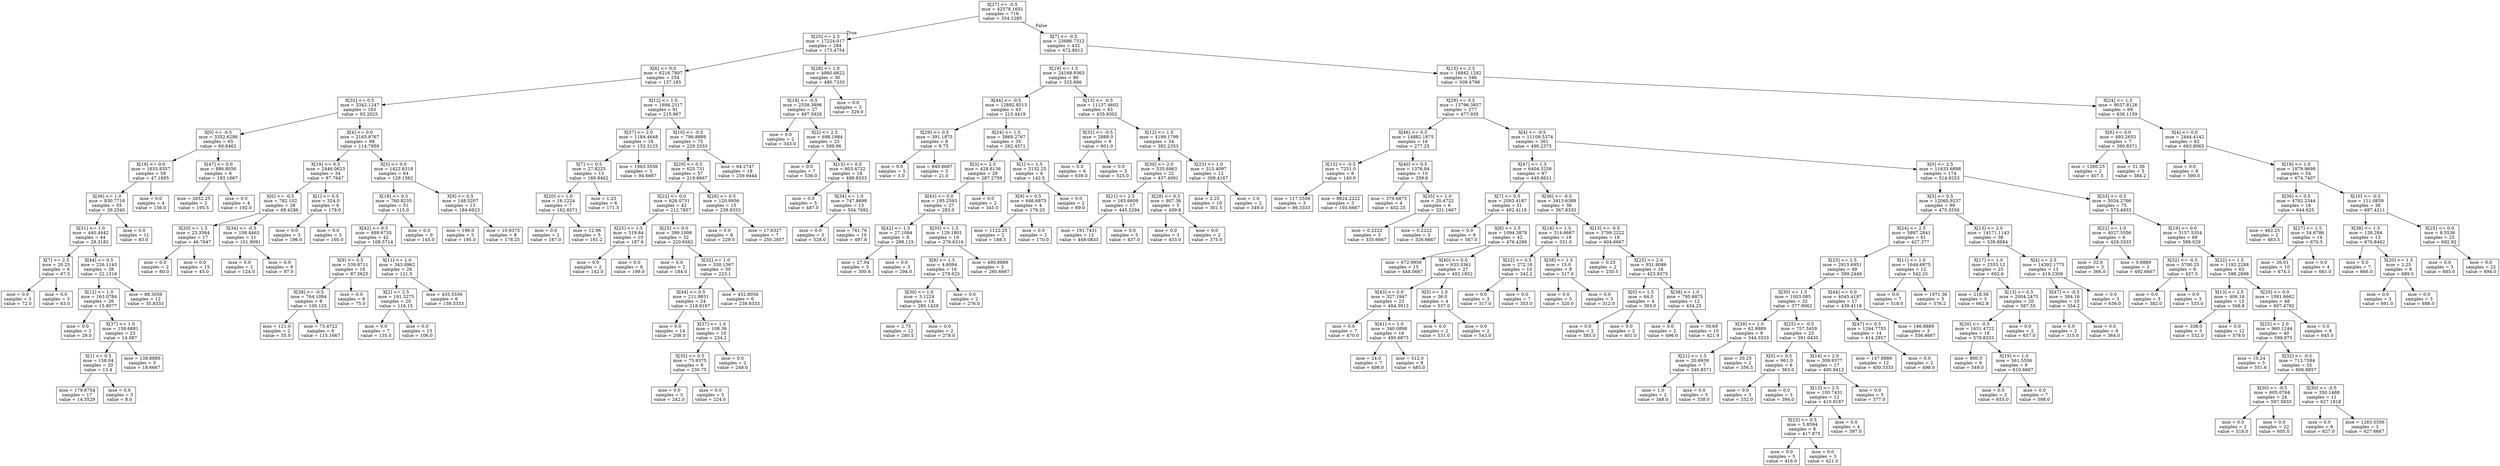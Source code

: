 digraph Tree {
node [shape=box] ;
0 [label="X[27] <= -0.5\nmse = 42578.1651\nsamples = 716\nvalue = 354.1285"] ;
1 [label="X[25] <= 2.5\nmse = 17224.017\nsamples = 284\nvalue = 173.4754"] ;
0 -> 1 [labeldistance=2.5, labelangle=45, headlabel="True"] ;
2 [label="X[6] <= 0.0\nmse = 6216.7807\nsamples = 254\nvalue = 137.185"] ;
1 -> 2 ;
3 [label="X[32] <= 0.5\nmse = 3342.1247\nsamples = 163\nvalue = 93.2025"] ;
2 -> 3 ;
4 [label="X[0] <= -0.5\nmse = 3352.6286\nsamples = 65\nvalue = 60.6462"] ;
3 -> 4 ;
5 [label="X[19] <= 0.0\nmse = 1635.8357\nsamples = 59\nvalue = 47.1695"] ;
4 -> 5 ;
6 [label="X[36] <= 1.0\nmse = 830.7716\nsamples = 55\nvalue = 39.2545"] ;
5 -> 6 ;
7 [label="X[31] <= 1.0\nmse = 440.4442\nsamples = 44\nvalue = 28.3182"] ;
6 -> 7 ;
8 [label="X[7] <= 2.5\nmse = 20.25\nsamples = 6\nvalue = 67.5"] ;
7 -> 8 ;
9 [label="mse = 0.0\nsamples = 3\nvalue = 72.0"] ;
8 -> 9 ;
10 [label="mse = 0.0\nsamples = 3\nvalue = 63.0"] ;
8 -> 10 ;
11 [label="X[44] <= 0.5\nmse = 226.1143\nsamples = 38\nvalue = 22.1316"] ;
7 -> 11 ;
12 [label="X[12] <= 1.0\nmse = 163.0784\nsamples = 26\nvalue = 15.8077"] ;
11 -> 12 ;
13 [label="mse = 0.0\nsamples = 3\nvalue = 29.0"] ;
12 -> 13 ;
14 [label="X[37] <= 1.0\nmse = 158.6881\nsamples = 23\nvalue = 14.087"] ;
12 -> 14 ;
15 [label="X[1] <= 0.5\nmse = 158.04\nsamples = 20\nvalue = 13.4"] ;
14 -> 15 ;
16 [label="mse = 179.8754\nsamples = 17\nvalue = 14.3529"] ;
15 -> 16 ;
17 [label="mse = 0.0\nsamples = 3\nvalue = 8.0"] ;
15 -> 17 ;
18 [label="mse = 138.8889\nsamples = 3\nvalue = 18.6667"] ;
14 -> 18 ;
19 [label="mse = 88.3056\nsamples = 12\nvalue = 35.8333"] ;
11 -> 19 ;
20 [label="mse = 0.0\nsamples = 11\nvalue = 83.0"] ;
6 -> 20 ;
21 [label="mse = 0.0\nsamples = 4\nvalue = 156.0"] ;
5 -> 21 ;
22 [label="X[47] <= 0.0\nmse = 886.8056\nsamples = 6\nvalue = 193.1667"] ;
4 -> 22 ;
23 [label="mse = 2652.25\nsamples = 2\nvalue = 195.5"] ;
22 -> 23 ;
24 [label="mse = 0.0\nsamples = 4\nvalue = 192.0"] ;
22 -> 24 ;
25 [label="X[4] <= 0.0\nmse = 2165.8767\nsamples = 98\nvalue = 114.7959"] ;
3 -> 25 ;
26 [label="X[19] <= 0.5\nmse = 2446.0623\nsamples = 34\nvalue = 87.7647"] ;
25 -> 26 ;
27 [label="X[0] <= -0.5\nmse = 782.102\nsamples = 28\nvalue = 68.4286"] ;
26 -> 27 ;
28 [label="X[20] <= 1.5\nmse = 23.3564\nsamples = 17\nvalue = 46.7647"] ;
27 -> 28 ;
29 [label="mse = 0.0\nsamples = 2\nvalue = 60.0"] ;
28 -> 29 ;
30 [label="mse = 0.0\nsamples = 15\nvalue = 45.0"] ;
28 -> 30 ;
31 [label="X[34] <= -0.5\nmse = 108.4463\nsamples = 11\nvalue = 101.9091"] ;
27 -> 31 ;
32 [label="mse = 0.0\nsamples = 2\nvalue = 124.0"] ;
31 -> 32 ;
33 [label="mse = 0.0\nsamples = 9\nvalue = 97.0"] ;
31 -> 33 ;
34 [label="X[1] <= 0.5\nmse = 324.0\nsamples = 6\nvalue = 178.0"] ;
26 -> 34 ;
35 [label="mse = 0.0\nsamples = 3\nvalue = 196.0"] ;
34 -> 35 ;
36 [label="mse = 0.0\nsamples = 3\nvalue = 160.0"] ;
34 -> 36 ;
37 [label="X[3] <= 0.0\nmse = 1422.6318\nsamples = 64\nvalue = 129.1562"] ;
25 -> 37 ;
38 [label="X[18] <= 0.5\nmse = 760.8235\nsamples = 51\nvalue = 115.0"] ;
37 -> 38 ;
39 [label="X[42] <= 0.5\nmse = 689.6735\nsamples = 42\nvalue = 108.5714"] ;
38 -> 39 ;
40 [label="X[9] <= 0.5\nmse = 539.8711\nsamples = 16\nvalue = 87.5625"] ;
39 -> 40 ;
41 [label="X[38] <= -0.5\nmse = 764.1094\nsamples = 8\nvalue = 100.125"] ;
40 -> 41 ;
42 [label="mse = 121.0\nsamples = 2\nvalue = 55.0"] ;
41 -> 42 ;
43 [label="mse = 73.4722\nsamples = 6\nvalue = 115.1667"] ;
41 -> 43 ;
44 [label="mse = 0.0\nsamples = 8\nvalue = 75.0"] ;
40 -> 44 ;
45 [label="X[11] <= 1.0\nmse = 343.0962\nsamples = 26\nvalue = 121.5"] ;
39 -> 45 ;
46 [label="X[2] <= 2.5\nmse = 191.3275\nsamples = 20\nvalue = 116.15"] ;
45 -> 46 ;
47 [label="mse = 0.0\nsamples = 7\nvalue = 135.0"] ;
46 -> 47 ;
48 [label="mse = 0.0\nsamples = 13\nvalue = 106.0"] ;
46 -> 48 ;
49 [label="mse = 435.5556\nsamples = 6\nvalue = 139.3333"] ;
45 -> 49 ;
50 [label="mse = 0.0\nsamples = 9\nvalue = 145.0"] ;
38 -> 50 ;
51 [label="X[9] <= 0.5\nmse = 148.5207\nsamples = 13\nvalue = 184.6923"] ;
37 -> 51 ;
52 [label="mse = 196.0\nsamples = 5\nvalue = 195.0"] ;
51 -> 52 ;
53 [label="mse = 10.9375\nsamples = 8\nvalue = 178.25"] ;
51 -> 53 ;
54 [label="X[12] <= 1.0\nmse = 1694.2517\nsamples = 91\nvalue = 215.967"] ;
2 -> 54 ;
55 [label="X[37] <= 2.0\nmse = 1184.4648\nsamples = 16\nvalue = 153.3125"] ;
54 -> 55 ;
56 [label="X[7] <= 0.5\nmse = 27.8225\nsamples = 13\nvalue = 166.8462"] ;
55 -> 56 ;
57 [label="X[20] <= 1.0\nmse = 16.1224\nsamples = 7\nvalue = 162.8571"] ;
56 -> 57 ;
58 [label="mse = 0.0\nsamples = 2\nvalue = 167.0"] ;
57 -> 58 ;
59 [label="mse = 12.96\nsamples = 5\nvalue = 161.2"] ;
57 -> 59 ;
60 [label="mse = 1.25\nsamples = 6\nvalue = 171.5"] ;
56 -> 60 ;
61 [label="mse = 1963.5556\nsamples = 3\nvalue = 94.6667"] ;
55 -> 61 ;
62 [label="X[10] <= -0.5\nmse = 786.8889\nsamples = 75\nvalue = 229.3333"] ;
54 -> 62 ;
63 [label="X[29] <= 0.5\nmse = 625.731\nsamples = 57\nvalue = 219.6667"] ;
62 -> 63 ;
64 [label="X[22] <= 0.0\nmse = 626.0731\nsamples = 42\nvalue = 212.7857"] ;
63 -> 64 ;
65 [label="X[25] <= 1.5\nmse = 519.84\nsamples = 10\nvalue = 187.6"] ;
64 -> 65 ;
66 [label="mse = 0.0\nsamples = 2\nvalue = 142.0"] ;
65 -> 66 ;
67 [label="mse = 0.0\nsamples = 8\nvalue = 199.0"] ;
65 -> 67 ;
68 [label="X[25] <= 0.0\nmse = 399.1006\nsamples = 32\nvalue = 220.6562"] ;
64 -> 68 ;
69 [label="mse = 0.0\nsamples = 2\nvalue = 184.0"] ;
68 -> 69 ;
70 [label="X[32] <= 1.0\nmse = 330.1567\nsamples = 30\nvalue = 223.1"] ;
68 -> 70 ;
71 [label="X[44] <= 0.5\nmse = 211.9931\nsamples = 24\nvalue = 218.9167"] ;
70 -> 71 ;
72 [label="mse = 0.0\nsamples = 14\nvalue = 208.0"] ;
71 -> 72 ;
73 [label="X[37] <= 1.0\nmse = 108.36\nsamples = 10\nvalue = 234.2"] ;
71 -> 73 ;
74 [label="X[35] <= 0.5\nmse = 75.9375\nsamples = 8\nvalue = 230.75"] ;
73 -> 74 ;
75 [label="mse = 0.0\nsamples = 3\nvalue = 242.0"] ;
74 -> 75 ;
76 [label="mse = 0.0\nsamples = 5\nvalue = 224.0"] ;
74 -> 76 ;
77 [label="mse = 0.0\nsamples = 2\nvalue = 248.0"] ;
73 -> 77 ;
78 [label="mse = 452.8056\nsamples = 6\nvalue = 239.8333"] ;
70 -> 78 ;
79 [label="X[26] <= 0.5\nmse = 120.9956\nsamples = 15\nvalue = 238.9333"] ;
63 -> 79 ;
80 [label="mse = 0.0\nsamples = 8\nvalue = 229.0"] ;
79 -> 80 ;
81 [label="mse = 17.6327\nsamples = 7\nvalue = 250.2857"] ;
79 -> 81 ;
82 [label="mse = 64.2747\nsamples = 18\nvalue = 259.9444"] ;
62 -> 82 ;
83 [label="X[28] <= 1.0\nmse = 4860.6622\nsamples = 30\nvalue = 480.7333"] ;
1 -> 83 ;
84 [label="X[19] <= -0.5\nmse = 2558.3896\nsamples = 27\nvalue = 497.5926"] ;
83 -> 84 ;
85 [label="mse = 0.0\nsamples = 2\nvalue = 343.0"] ;
84 -> 85 ;
86 [label="X[2] <= 2.5\nmse = 698.1984\nsamples = 25\nvalue = 509.96"] ;
84 -> 86 ;
87 [label="mse = 0.0\nsamples = 7\nvalue = 536.0"] ;
86 -> 87 ;
88 [label="X[13] <= 0.5\nmse = 603.4722\nsamples = 18\nvalue = 499.8333"] ;
86 -> 88 ;
89 [label="mse = 0.0\nsamples = 5\nvalue = 487.0"] ;
88 -> 89 ;
90 [label="X[34] <= 1.0\nmse = 747.8698\nsamples = 13\nvalue = 504.7692"] ;
88 -> 90 ;
91 [label="mse = 0.0\nsamples = 3\nvalue = 528.0"] ;
90 -> 91 ;
92 [label="mse = 761.76\nsamples = 10\nvalue = 497.8"] ;
90 -> 92 ;
93 [label="mse = 0.0\nsamples = 3\nvalue = 329.0"] ;
83 -> 93 ;
94 [label="X[7] <= -0.5\nmse = 23686.7312\nsamples = 432\nvalue = 472.8912"] ;
0 -> 94 [labeldistance=2.5, labelangle=-45, headlabel="False"] ;
95 [label="X[19] <= 1.5\nmse = 24168.9363\nsamples = 86\nvalue = 325.686"] ;
94 -> 95 ;
96 [label="X[44] <= -0.5\nmse = 12892.8513\nsamples = 43\nvalue = 215.4419"] ;
95 -> 96 ;
97 [label="X[29] <= 0.5\nmse = 391.1875\nsamples = 8\nvalue = 9.75"] ;
96 -> 97 ;
98 [label="mse = 0.0\nsamples = 5\nvalue = 3.0"] ;
97 -> 98 ;
99 [label="mse = 840.6667\nsamples = 3\nvalue = 21.0"] ;
97 -> 99 ;
100 [label="X[24] <= 1.5\nmse = 3869.2767\nsamples = 35\nvalue = 262.4571"] ;
96 -> 100 ;
101 [label="X[3] <= 2.5\nmse = 428.6136\nsamples = 29\nvalue = 287.2759"] ;
100 -> 101 ;
102 [label="X[43] <= 0.0\nmse = 195.2593\nsamples = 27\nvalue = 283.0"] ;
101 -> 102 ;
103 [label="X[42] <= 1.5\nmse = 27.1094\nsamples = 8\nvalue = 298.125"] ;
102 -> 103 ;
104 [label="mse = 27.04\nsamples = 5\nvalue = 300.6"] ;
103 -> 104 ;
105 [label="mse = 0.0\nsamples = 3\nvalue = 294.0"] ;
103 -> 105 ;
106 [label="X[35] <= 1.5\nmse = 129.1801\nsamples = 19\nvalue = 276.6316"] ;
102 -> 106 ;
107 [label="X[9] <= 1.5\nmse = 4.6094\nsamples = 16\nvalue = 279.625"] ;
106 -> 107 ;
108 [label="X[30] <= 1.0\nmse = 3.1224\nsamples = 14\nvalue = 280.1429"] ;
107 -> 108 ;
109 [label="mse = 2.75\nsamples = 12\nvalue = 280.5"] ;
108 -> 109 ;
110 [label="mse = 0.0\nsamples = 2\nvalue = 278.0"] ;
108 -> 110 ;
111 [label="mse = 0.0\nsamples = 2\nvalue = 276.0"] ;
107 -> 111 ;
112 [label="mse = 490.8889\nsamples = 3\nvalue = 260.6667"] ;
106 -> 112 ;
113 [label="mse = 0.0\nsamples = 2\nvalue = 345.0"] ;
101 -> 113 ;
114 [label="X[1] <= 1.5\nmse = 3132.25\nsamples = 6\nvalue = 142.5"] ;
100 -> 114 ;
115 [label="X[9] <= 0.5\nmse = 646.6875\nsamples = 4\nvalue = 179.25"] ;
114 -> 115 ;
116 [label="mse = 1122.25\nsamples = 2\nvalue = 188.5"] ;
115 -> 116 ;
117 [label="mse = 0.0\nsamples = 2\nvalue = 170.0"] ;
115 -> 117 ;
118 [label="mse = 0.0\nsamples = 2\nvalue = 69.0"] ;
114 -> 118 ;
119 [label="X[13] <= -0.5\nmse = 11137.4602\nsamples = 43\nvalue = 435.9302"] ;
95 -> 119 ;
120 [label="X[32] <= -0.5\nmse = 2888.0\nsamples = 9\nvalue = 601.0"] ;
119 -> 120 ;
121 [label="mse = 0.0\nsamples = 6\nvalue = 639.0"] ;
120 -> 121 ;
122 [label="mse = 0.0\nsamples = 3\nvalue = 525.0"] ;
120 -> 122 ;
123 [label="X[12] <= 1.5\nmse = 4199.1799\nsamples = 34\nvalue = 392.2353"] ;
119 -> 123 ;
124 [label="X[30] <= 2.0\nmse = 535.6963\nsamples = 22\nvalue = 437.4091"] ;
123 -> 124 ;
125 [label="X[21] <= 2.5\nmse = 165.6609\nsamples = 17\nvalue = 445.5294"] ;
124 -> 125 ;
126 [label="mse = 191.7431\nsamples = 12\nvalue = 449.0833"] ;
125 -> 126 ;
127 [label="mse = 0.0\nsamples = 5\nvalue = 437.0"] ;
125 -> 127 ;
128 [label="X[28] <= 0.5\nmse = 807.36\nsamples = 5\nvalue = 409.8"] ;
124 -> 128 ;
129 [label="mse = 0.0\nsamples = 3\nvalue = 433.0"] ;
128 -> 129 ;
130 [label="mse = 0.0\nsamples = 2\nvalue = 375.0"] ;
128 -> 130 ;
131 [label="X[23] <= 1.0\nmse = 315.4097\nsamples = 12\nvalue = 309.4167"] ;
123 -> 131 ;
132 [label="mse = 2.25\nsamples = 10\nvalue = 301.5"] ;
131 -> 132 ;
133 [label="mse = 1.0\nsamples = 2\nvalue = 349.0"] ;
131 -> 133 ;
134 [label="X[15] <= 2.5\nmse = 16842.1282\nsamples = 346\nvalue = 509.4798"] ;
94 -> 134 ;
135 [label="X[29] <= 0.5\nmse = 13796.3857\nsamples = 277\nvalue = 477.935"] ;
134 -> 135 ;
136 [label="X[46] <= 0.5\nmse = 14882.1875\nsamples = 16\nvalue = 277.25"] ;
135 -> 136 ;
137 [label="X[13] <= -0.5\nmse = 7251.0\nsamples = 6\nvalue = 140.0"] ;
136 -> 137 ;
138 [label="mse = 117.5556\nsamples = 3\nvalue = 86.3333"] ;
137 -> 138 ;
139 [label="mse = 8624.2222\nsamples = 3\nvalue = 193.6667"] ;
137 -> 139 ;
140 [label="X[40] <= 0.5\nmse = 1376.84\nsamples = 10\nvalue = 359.6"] ;
136 -> 140 ;
141 [label="mse = 379.6875\nsamples = 4\nvalue = 402.25"] ;
140 -> 141 ;
142 [label="X[35] <= 1.0\nmse = 20.4722\nsamples = 6\nvalue = 331.1667"] ;
140 -> 142 ;
143 [label="mse = 0.2222\nsamples = 3\nvalue = 335.6667"] ;
142 -> 143 ;
144 [label="mse = 0.2222\nsamples = 3\nvalue = 326.6667"] ;
142 -> 144 ;
145 [label="X[4] <= -0.5\nmse = 11109.5374\nsamples = 261\nvalue = 490.2375"] ;
135 -> 145 ;
146 [label="X[47] <= 1.5\nmse = 6404.3258\nsamples = 87\nvalue = 440.8621"] ;
145 -> 146 ;
147 [label="X[7] <= 0.5\nmse = 2093.4187\nsamples = 51\nvalue = 492.4118"] ;
146 -> 147 ;
148 [label="mse = 0.0\nsamples = 9\nvalue = 567.0"] ;
147 -> 148 ;
149 [label="X[8] <= 1.5\nmse = 1094.3878\nsamples = 42\nvalue = 476.4286"] ;
147 -> 149 ;
150 [label="mse = 672.9956\nsamples = 15\nvalue = 448.0667"] ;
149 -> 150 ;
151 [label="X[40] <= 0.0\nmse = 633.3361\nsamples = 27\nvalue = 492.1852"] ;
149 -> 151 ;
152 [label="X[43] <= 0.0\nmse = 327.1947\nsamples = 23\nvalue = 484.3913"] ;
151 -> 152 ;
153 [label="mse = 0.0\nsamples = 7\nvalue = 470.0"] ;
152 -> 153 ;
154 [label="X[41] <= 1.0\nmse = 340.0898\nsamples = 16\nvalue = 490.6875"] ;
152 -> 154 ;
155 [label="mse = 24.0\nsamples = 7\nvalue = 498.0"] ;
154 -> 155 ;
156 [label="mse = 512.0\nsamples = 9\nvalue = 485.0"] ;
154 -> 156 ;
157 [label="X[5] <= 1.0\nmse = 36.0\nsamples = 4\nvalue = 537.0"] ;
151 -> 157 ;
158 [label="mse = 0.0\nsamples = 2\nvalue = 531.0"] ;
157 -> 158 ;
159 [label="mse = 0.0\nsamples = 2\nvalue = 543.0"] ;
157 -> 159 ;
160 [label="X[36] <= -0.5\nmse = 3413.6389\nsamples = 36\nvalue = 367.8333"] ;
146 -> 160 ;
161 [label="X[16] <= 1.5\nmse = 314.6667\nsamples = 18\nvalue = 331.0"] ;
160 -> 161 ;
162 [label="X[22] <= 0.5\nmse = 272.16\nsamples = 10\nvalue = 342.2"] ;
161 -> 162 ;
163 [label="mse = 0.0\nsamples = 3\nvalue = 317.0"] ;
162 -> 163 ;
164 [label="mse = 0.0\nsamples = 7\nvalue = 353.0"] ;
162 -> 164 ;
165 [label="X[38] <= 1.5\nmse = 15.0\nsamples = 8\nvalue = 317.0"] ;
161 -> 165 ;
166 [label="mse = 0.0\nsamples = 5\nvalue = 320.0"] ;
165 -> 166 ;
167 [label="mse = 0.0\nsamples = 3\nvalue = 312.0"] ;
165 -> 167 ;
168 [label="X[13] <= -0.5\nmse = 3799.2222\nsamples = 18\nvalue = 404.6667"] ;
160 -> 168 ;
169 [label="mse = 0.25\nsamples = 2\nvalue = 250.5"] ;
168 -> 169 ;
170 [label="X[25] <= 2.0\nmse = 931.8086\nsamples = 16\nvalue = 423.9375"] ;
168 -> 170 ;
171 [label="X[0] <= 1.5\nmse = 64.0\nsamples = 4\nvalue = 393.0"] ;
170 -> 171 ;
172 [label="mse = 0.0\nsamples = 2\nvalue = 385.0"] ;
171 -> 172 ;
173 [label="mse = 0.0\nsamples = 2\nvalue = 401.0"] ;
171 -> 173 ;
174 [label="X[38] <= 1.0\nmse = 795.6875\nsamples = 12\nvalue = 434.25"] ;
170 -> 174 ;
175 [label="mse = 0.0\nsamples = 2\nvalue = 496.0"] ;
174 -> 175 ;
176 [label="mse = 39.69\nsamples = 10\nvalue = 421.9"] ;
174 -> 176 ;
177 [label="X[0] <= 2.5\nmse = 11633.6898\nsamples = 174\nvalue = 514.9253"] ;
145 -> 177 ;
178 [label="X[5] <= 0.5\nmse = 12065.9237\nsamples = 99\nvalue = 470.5556"] ;
177 -> 178 ;
179 [label="X[24] <= 2.5\nmse = 5897.2841\nsamples = 61\nvalue = 427.377"] ;
178 -> 179 ;
180 [label="X[23] <= 1.5\nmse = 2915.6951\nsamples = 49\nvalue = 399.2449"] ;
179 -> 180 ;
181 [label="X[30] <= 1.5\nmse = 1003.085\nsamples = 32\nvalue = 377.9062"] ;
180 -> 181 ;
182 [label="X[39] <= 1.0\nmse = 62.8889\nsamples = 9\nvalue = 344.3333"] ;
181 -> 182 ;
183 [label="X[21] <= 1.5\nmse = 20.6939\nsamples = 7\nvalue = 340.8571"] ;
182 -> 183 ;
184 [label="mse = 1.0\nsamples = 2\nvalue = 348.0"] ;
183 -> 184 ;
185 [label="mse = 0.0\nsamples = 5\nvalue = 338.0"] ;
183 -> 185 ;
186 [label="mse = 20.25\nsamples = 2\nvalue = 356.5"] ;
182 -> 186 ;
187 [label="X[25] <= -0.5\nmse = 757.3459\nsamples = 23\nvalue = 391.0435"] ;
181 -> 187 ;
188 [label="X[0] <= 0.5\nmse = 961.0\nsamples = 6\nvalue = 363.0"] ;
187 -> 188 ;
189 [label="mse = 0.0\nsamples = 3\nvalue = 332.0"] ;
188 -> 189 ;
190 [label="mse = 0.0\nsamples = 3\nvalue = 394.0"] ;
188 -> 190 ;
191 [label="X[14] <= 2.0\nmse = 309.9377\nsamples = 17\nvalue = 400.9412"] ;
187 -> 191 ;
192 [label="X[13] <= 2.5\nmse = 100.7431\nsamples = 12\nvalue = 410.9167"] ;
191 -> 192 ;
193 [label="X[23] <= 0.5\nmse = 5.8594\nsamples = 8\nvalue = 417.875"] ;
192 -> 193 ;
194 [label="mse = 0.0\nsamples = 5\nvalue = 416.0"] ;
193 -> 194 ;
195 [label="mse = 0.0\nsamples = 3\nvalue = 421.0"] ;
193 -> 195 ;
196 [label="mse = 0.0\nsamples = 4\nvalue = 397.0"] ;
192 -> 196 ;
197 [label="mse = 0.0\nsamples = 5\nvalue = 377.0"] ;
191 -> 197 ;
198 [label="X[44] <= 0.0\nmse = 4045.4187\nsamples = 17\nvalue = 439.4118"] ;
180 -> 198 ;
199 [label="X[47] <= 0.5\nmse = 1294.7755\nsamples = 14\nvalue = 414.2857"] ;
198 -> 199 ;
200 [label="mse = 147.8889\nsamples = 12\nvalue = 400.3333"] ;
199 -> 200 ;
201 [label="mse = 0.0\nsamples = 2\nvalue = 498.0"] ;
199 -> 201 ;
202 [label="mse = 186.8889\nsamples = 3\nvalue = 556.6667"] ;
198 -> 202 ;
203 [label="X[11] <= 1.0\nmse = 1644.6875\nsamples = 12\nvalue = 542.25"] ;
179 -> 203 ;
204 [label="mse = 0.0\nsamples = 7\nvalue = 518.0"] ;
203 -> 204 ;
205 [label="mse = 1971.36\nsamples = 5\nvalue = 576.2"] ;
203 -> 205 ;
206 [label="X[13] <= 2.0\nmse = 14171.1143\nsamples = 38\nvalue = 539.8684"] ;
178 -> 206 ;
207 [label="X[17] <= 1.0\nmse = 2553.12\nsamples = 25\nvalue = 602.6"] ;
206 -> 207 ;
208 [label="mse = 218.56\nsamples = 5\nvalue = 662.8"] ;
207 -> 208 ;
209 [label="X[13] <= 0.5\nmse = 2004.2475\nsamples = 20\nvalue = 587.55"] ;
207 -> 209 ;
210 [label="X[30] <= -0.5\nmse = 1631.4722\nsamples = 18\nvalue = 579.8333"] ;
209 -> 210 ;
211 [label="mse = 800.0\nsamples = 9\nvalue = 549.0"] ;
210 -> 211 ;
212 [label="X[19] <= 1.0\nmse = 561.5556\nsamples = 9\nvalue = 610.6667"] ;
210 -> 212 ;
213 [label="mse = 0.0\nsamples = 2\nvalue = 655.0"] ;
212 -> 213 ;
214 [label="mse = 0.0\nsamples = 7\nvalue = 598.0"] ;
212 -> 214 ;
215 [label="mse = 0.0\nsamples = 2\nvalue = 657.0"] ;
209 -> 215 ;
216 [label="X[4] <= 2.5\nmse = 14392.1775\nsamples = 13\nvalue = 419.2308"] ;
206 -> 216 ;
217 [label="X[47] <= -0.5\nmse = 384.16\nsamples = 10\nvalue = 354.2"] ;
216 -> 217 ;
218 [label="mse = 0.0\nsamples = 2\nvalue = 315.0"] ;
217 -> 218 ;
219 [label="mse = 0.0\nsamples = 8\nvalue = 364.0"] ;
217 -> 219 ;
220 [label="mse = 0.0\nsamples = 3\nvalue = 636.0"] ;
216 -> 220 ;
221 [label="X[33] <= 0.5\nmse = 5034.2766\nsamples = 75\nvalue = 573.4933"] ;
177 -> 221 ;
222 [label="X[22] <= 1.0\nmse = 4027.5556\nsamples = 6\nvalue = 429.3333"] ;
221 -> 222 ;
223 [label="mse = 32.0\nsamples = 3\nvalue = 366.0"] ;
222 -> 223 ;
224 [label="mse = 0.8889\nsamples = 3\nvalue = 492.6667"] ;
222 -> 224 ;
225 [label="X[19] <= 0.0\nmse = 3157.5354\nsamples = 69\nvalue = 586.029"] ;
221 -> 225 ;
226 [label="X[32] <= -0.5\nmse = 5700.25\nsamples = 6\nvalue = 457.5"] ;
225 -> 226 ;
227 [label="mse = 0.0\nsamples = 3\nvalue = 382.0"] ;
226 -> 227 ;
228 [label="mse = 0.0\nsamples = 3\nvalue = 533.0"] ;
226 -> 228 ;
229 [label="X[22] <= 1.5\nmse = 1192.2288\nsamples = 63\nvalue = 598.2698"] ;
225 -> 229 ;
230 [label="X[13] <= 2.5\nmse = 406.16\nsamples = 15\nvalue = 568.8"] ;
229 -> 230 ;
231 [label="mse = 338.0\nsamples = 3\nvalue = 532.0"] ;
230 -> 231 ;
232 [label="mse = 0.0\nsamples = 12\nvalue = 578.0"] ;
230 -> 232 ;
233 [label="X[20] <= 0.0\nmse = 1081.6662\nsamples = 48\nvalue = 607.4792"] ;
229 -> 233 ;
234 [label="X[25] <= 2.0\nmse = 960.1244\nsamples = 40\nvalue = 599.975"] ;
233 -> 234 ;
235 [label="mse = 10.24\nsamples = 5\nvalue = 551.6"] ;
234 -> 235 ;
236 [label="X[32] <= -0.5\nmse = 713.7584\nsamples = 35\nvalue = 606.8857"] ;
234 -> 236 ;
237 [label="X[30] <= -0.5\nmse = 605.0764\nsamples = 24\nvalue = 597.5833"] ;
236 -> 237 ;
238 [label="mse = 0.0\nsamples = 2\nvalue = 516.0"] ;
237 -> 238 ;
239 [label="mse = 0.0\nsamples = 22\nvalue = 605.0"] ;
237 -> 239 ;
240 [label="X[30] <= -0.5\nmse = 350.1488\nsamples = 11\nvalue = 627.1818"] ;
236 -> 240 ;
241 [label="mse = 0.0\nsamples = 8\nvalue = 627.0"] ;
240 -> 241 ;
242 [label="mse = 1283.5556\nsamples = 3\nvalue = 627.6667"] ;
240 -> 242 ;
243 [label="mse = 0.0\nsamples = 8\nvalue = 645.0"] ;
233 -> 243 ;
244 [label="X[24] <= 1.5\nmse = 9037.8126\nsamples = 69\nvalue = 636.1159"] ;
134 -> 244 ;
245 [label="X[8] <= 0.0\nmse = 493.2653\nsamples = 7\nvalue = 390.8571"] ;
244 -> 245 ;
246 [label="mse = 1260.25\nsamples = 2\nvalue = 407.5"] ;
245 -> 246 ;
247 [label="mse = 31.36\nsamples = 5\nvalue = 384.2"] ;
245 -> 247 ;
248 [label="X[4] <= 0.0\nmse = 2444.4142\nsamples = 62\nvalue = 663.8065"] ;
244 -> 248 ;
249 [label="mse = 0.0\nsamples = 8\nvalue = 590.0"] ;
248 -> 249 ;
250 [label="X[18] <= 1.0\nmse = 1879.9698\nsamples = 54\nvalue = 674.7407"] ;
248 -> 250 ;
251 [label="X[36] <= 0.5\nmse = 4792.2344\nsamples = 16\nvalue = 644.625"] ;
250 -> 251 ;
252 [label="mse = 462.25\nsamples = 2\nvalue = 463.5"] ;
251 -> 252 ;
253 [label="X[27] <= 1.5\nmse = 54.6786\nsamples = 14\nvalue = 670.5"] ;
251 -> 253 ;
254 [label="mse = 26.01\nsamples = 10\nvalue = 674.3"] ;
253 -> 254 ;
255 [label="mse = 0.0\nsamples = 4\nvalue = 661.0"] ;
253 -> 255 ;
256 [label="X[10] <= -0.5\nmse = 111.0859\nsamples = 38\nvalue = 687.4211"] ;
250 -> 256 ;
257 [label="X[38] <= 1.5\nmse = 138.284\nsamples = 13\nvalue = 676.8462"] ;
256 -> 257 ;
258 [label="mse = 0.0\nsamples = 7\nvalue = 666.0"] ;
257 -> 258 ;
259 [label="X[20] <= 1.5\nmse = 2.25\nsamples = 6\nvalue = 689.5"] ;
257 -> 259 ;
260 [label="mse = 0.0\nsamples = 3\nvalue = 691.0"] ;
259 -> 260 ;
261 [label="mse = 0.0\nsamples = 3\nvalue = 688.0"] ;
259 -> 261 ;
262 [label="X[25] <= 0.0\nmse = 8.5536\nsamples = 25\nvalue = 692.92"] ;
256 -> 262 ;
263 [label="mse = 0.0\nsamples = 3\nvalue = 685.0"] ;
262 -> 263 ;
264 [label="mse = 0.0\nsamples = 22\nvalue = 694.0"] ;
262 -> 264 ;
}
